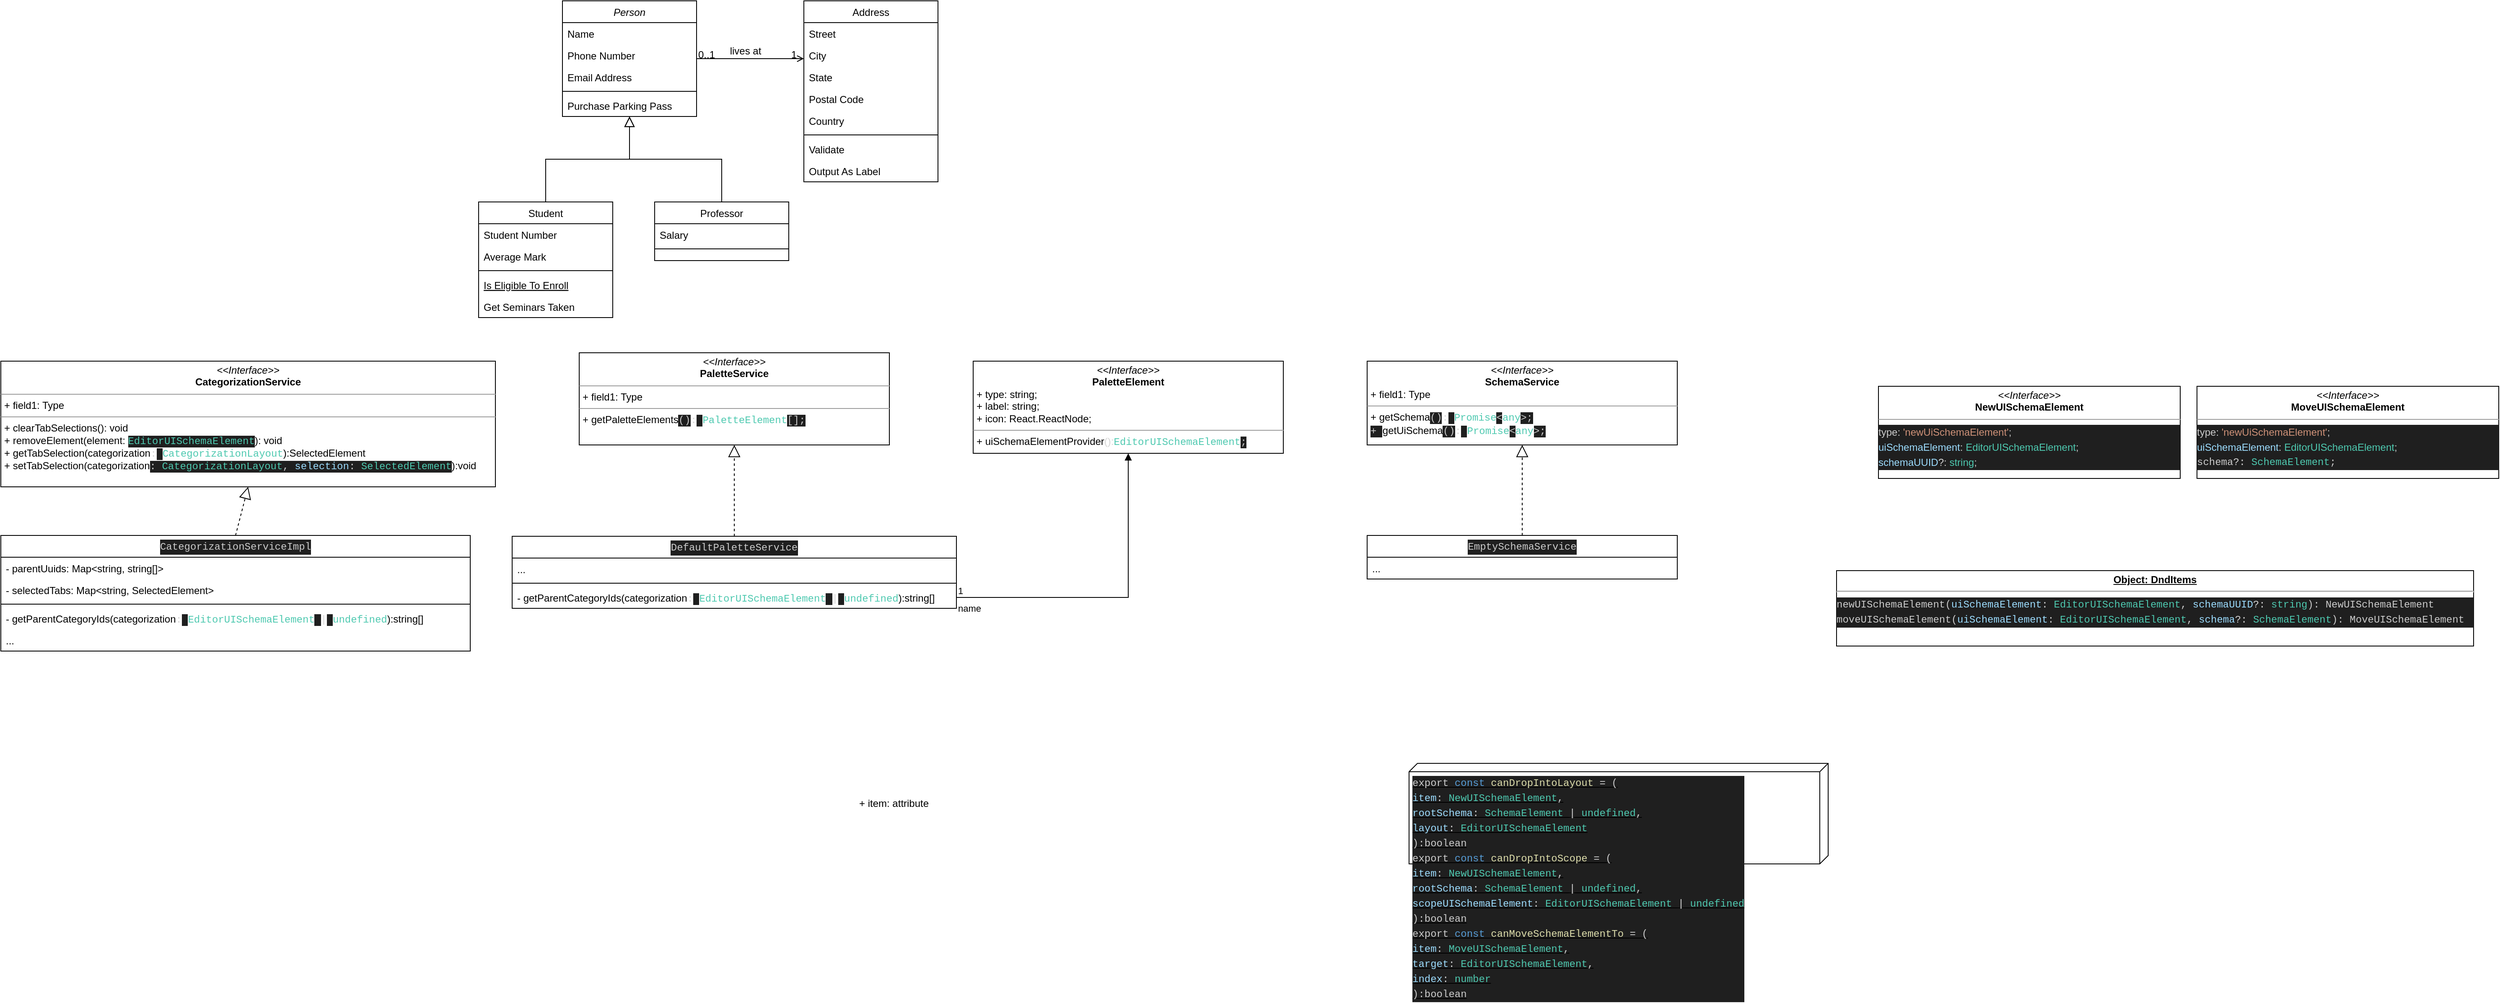 <mxfile version="21.5.0" type="github">
  <diagram id="C5RBs43oDa-KdzZeNtuy" name="Page-1">
    <mxGraphModel dx="3185" dy="2062" grid="1" gridSize="10" guides="1" tooltips="1" connect="1" arrows="1" fold="1" page="1" pageScale="1" pageWidth="827" pageHeight="1169" math="0" shadow="0">
      <root>
        <mxCell id="WIyWlLk6GJQsqaUBKTNV-0" />
        <mxCell id="WIyWlLk6GJQsqaUBKTNV-1" parent="WIyWlLk6GJQsqaUBKTNV-0" />
        <mxCell id="zkfFHV4jXpPFQw0GAbJ--0" value="Person" style="swimlane;fontStyle=2;align=center;verticalAlign=top;childLayout=stackLayout;horizontal=1;startSize=26;horizontalStack=0;resizeParent=1;resizeLast=0;collapsible=1;marginBottom=0;rounded=0;shadow=0;strokeWidth=1;" parent="WIyWlLk6GJQsqaUBKTNV-1" vertex="1">
          <mxGeometry x="180" y="-140" width="160" height="138" as="geometry">
            <mxRectangle x="230" y="140" width="160" height="26" as="alternateBounds" />
          </mxGeometry>
        </mxCell>
        <mxCell id="zkfFHV4jXpPFQw0GAbJ--1" value="Name" style="text;align=left;verticalAlign=top;spacingLeft=4;spacingRight=4;overflow=hidden;rotatable=0;points=[[0,0.5],[1,0.5]];portConstraint=eastwest;" parent="zkfFHV4jXpPFQw0GAbJ--0" vertex="1">
          <mxGeometry y="26" width="160" height="26" as="geometry" />
        </mxCell>
        <mxCell id="zkfFHV4jXpPFQw0GAbJ--2" value="Phone Number" style="text;align=left;verticalAlign=top;spacingLeft=4;spacingRight=4;overflow=hidden;rotatable=0;points=[[0,0.5],[1,0.5]];portConstraint=eastwest;rounded=0;shadow=0;html=0;" parent="zkfFHV4jXpPFQw0GAbJ--0" vertex="1">
          <mxGeometry y="52" width="160" height="26" as="geometry" />
        </mxCell>
        <mxCell id="zkfFHV4jXpPFQw0GAbJ--3" value="Email Address" style="text;align=left;verticalAlign=top;spacingLeft=4;spacingRight=4;overflow=hidden;rotatable=0;points=[[0,0.5],[1,0.5]];portConstraint=eastwest;rounded=0;shadow=0;html=0;" parent="zkfFHV4jXpPFQw0GAbJ--0" vertex="1">
          <mxGeometry y="78" width="160" height="26" as="geometry" />
        </mxCell>
        <mxCell id="zkfFHV4jXpPFQw0GAbJ--4" value="" style="line;html=1;strokeWidth=1;align=left;verticalAlign=middle;spacingTop=-1;spacingLeft=3;spacingRight=3;rotatable=0;labelPosition=right;points=[];portConstraint=eastwest;" parent="zkfFHV4jXpPFQw0GAbJ--0" vertex="1">
          <mxGeometry y="104" width="160" height="8" as="geometry" />
        </mxCell>
        <mxCell id="zkfFHV4jXpPFQw0GAbJ--5" value="Purchase Parking Pass" style="text;align=left;verticalAlign=top;spacingLeft=4;spacingRight=4;overflow=hidden;rotatable=0;points=[[0,0.5],[1,0.5]];portConstraint=eastwest;" parent="zkfFHV4jXpPFQw0GAbJ--0" vertex="1">
          <mxGeometry y="112" width="160" height="26" as="geometry" />
        </mxCell>
        <mxCell id="zkfFHV4jXpPFQw0GAbJ--6" value="Student" style="swimlane;fontStyle=0;align=center;verticalAlign=top;childLayout=stackLayout;horizontal=1;startSize=26;horizontalStack=0;resizeParent=1;resizeLast=0;collapsible=1;marginBottom=0;rounded=0;shadow=0;strokeWidth=1;" parent="WIyWlLk6GJQsqaUBKTNV-1" vertex="1">
          <mxGeometry x="80" y="100" width="160" height="138" as="geometry">
            <mxRectangle x="120" y="360" width="160" height="26" as="alternateBounds" />
          </mxGeometry>
        </mxCell>
        <mxCell id="zkfFHV4jXpPFQw0GAbJ--7" value="Student Number" style="text;align=left;verticalAlign=top;spacingLeft=4;spacingRight=4;overflow=hidden;rotatable=0;points=[[0,0.5],[1,0.5]];portConstraint=eastwest;" parent="zkfFHV4jXpPFQw0GAbJ--6" vertex="1">
          <mxGeometry y="26" width="160" height="26" as="geometry" />
        </mxCell>
        <mxCell id="zkfFHV4jXpPFQw0GAbJ--8" value="Average Mark" style="text;align=left;verticalAlign=top;spacingLeft=4;spacingRight=4;overflow=hidden;rotatable=0;points=[[0,0.5],[1,0.5]];portConstraint=eastwest;rounded=0;shadow=0;html=0;" parent="zkfFHV4jXpPFQw0GAbJ--6" vertex="1">
          <mxGeometry y="52" width="160" height="26" as="geometry" />
        </mxCell>
        <mxCell id="zkfFHV4jXpPFQw0GAbJ--9" value="" style="line;html=1;strokeWidth=1;align=left;verticalAlign=middle;spacingTop=-1;spacingLeft=3;spacingRight=3;rotatable=0;labelPosition=right;points=[];portConstraint=eastwest;" parent="zkfFHV4jXpPFQw0GAbJ--6" vertex="1">
          <mxGeometry y="78" width="160" height="8" as="geometry" />
        </mxCell>
        <mxCell id="zkfFHV4jXpPFQw0GAbJ--10" value="Is Eligible To Enroll" style="text;align=left;verticalAlign=top;spacingLeft=4;spacingRight=4;overflow=hidden;rotatable=0;points=[[0,0.5],[1,0.5]];portConstraint=eastwest;fontStyle=4" parent="zkfFHV4jXpPFQw0GAbJ--6" vertex="1">
          <mxGeometry y="86" width="160" height="26" as="geometry" />
        </mxCell>
        <mxCell id="zkfFHV4jXpPFQw0GAbJ--11" value="Get Seminars Taken" style="text;align=left;verticalAlign=top;spacingLeft=4;spacingRight=4;overflow=hidden;rotatable=0;points=[[0,0.5],[1,0.5]];portConstraint=eastwest;" parent="zkfFHV4jXpPFQw0GAbJ--6" vertex="1">
          <mxGeometry y="112" width="160" height="26" as="geometry" />
        </mxCell>
        <mxCell id="zkfFHV4jXpPFQw0GAbJ--12" value="" style="endArrow=block;endSize=10;endFill=0;shadow=0;strokeWidth=1;rounded=0;edgeStyle=elbowEdgeStyle;elbow=vertical;" parent="WIyWlLk6GJQsqaUBKTNV-1" source="zkfFHV4jXpPFQw0GAbJ--6" target="zkfFHV4jXpPFQw0GAbJ--0" edge="1">
          <mxGeometry width="160" relative="1" as="geometry">
            <mxPoint x="160" y="-57" as="sourcePoint" />
            <mxPoint x="160" y="-57" as="targetPoint" />
          </mxGeometry>
        </mxCell>
        <mxCell id="zkfFHV4jXpPFQw0GAbJ--13" value="Professor" style="swimlane;fontStyle=0;align=center;verticalAlign=top;childLayout=stackLayout;horizontal=1;startSize=26;horizontalStack=0;resizeParent=1;resizeLast=0;collapsible=1;marginBottom=0;rounded=0;shadow=0;strokeWidth=1;" parent="WIyWlLk6GJQsqaUBKTNV-1" vertex="1">
          <mxGeometry x="290" y="100" width="160" height="70" as="geometry">
            <mxRectangle x="340" y="380" width="170" height="26" as="alternateBounds" />
          </mxGeometry>
        </mxCell>
        <mxCell id="zkfFHV4jXpPFQw0GAbJ--14" value="Salary" style="text;align=left;verticalAlign=top;spacingLeft=4;spacingRight=4;overflow=hidden;rotatable=0;points=[[0,0.5],[1,0.5]];portConstraint=eastwest;" parent="zkfFHV4jXpPFQw0GAbJ--13" vertex="1">
          <mxGeometry y="26" width="160" height="26" as="geometry" />
        </mxCell>
        <mxCell id="zkfFHV4jXpPFQw0GAbJ--15" value="" style="line;html=1;strokeWidth=1;align=left;verticalAlign=middle;spacingTop=-1;spacingLeft=3;spacingRight=3;rotatable=0;labelPosition=right;points=[];portConstraint=eastwest;" parent="zkfFHV4jXpPFQw0GAbJ--13" vertex="1">
          <mxGeometry y="52" width="160" height="8" as="geometry" />
        </mxCell>
        <mxCell id="zkfFHV4jXpPFQw0GAbJ--16" value="" style="endArrow=block;endSize=10;endFill=0;shadow=0;strokeWidth=1;rounded=0;edgeStyle=elbowEdgeStyle;elbow=vertical;" parent="WIyWlLk6GJQsqaUBKTNV-1" source="zkfFHV4jXpPFQw0GAbJ--13" target="zkfFHV4jXpPFQw0GAbJ--0" edge="1">
          <mxGeometry width="160" relative="1" as="geometry">
            <mxPoint x="170" y="113" as="sourcePoint" />
            <mxPoint x="270" y="11" as="targetPoint" />
          </mxGeometry>
        </mxCell>
        <mxCell id="zkfFHV4jXpPFQw0GAbJ--17" value="Address" style="swimlane;fontStyle=0;align=center;verticalAlign=top;childLayout=stackLayout;horizontal=1;startSize=26;horizontalStack=0;resizeParent=1;resizeLast=0;collapsible=1;marginBottom=0;rounded=0;shadow=0;strokeWidth=1;" parent="WIyWlLk6GJQsqaUBKTNV-1" vertex="1">
          <mxGeometry x="468" y="-140" width="160" height="216" as="geometry">
            <mxRectangle x="550" y="140" width="160" height="26" as="alternateBounds" />
          </mxGeometry>
        </mxCell>
        <mxCell id="zkfFHV4jXpPFQw0GAbJ--18" value="Street" style="text;align=left;verticalAlign=top;spacingLeft=4;spacingRight=4;overflow=hidden;rotatable=0;points=[[0,0.5],[1,0.5]];portConstraint=eastwest;" parent="zkfFHV4jXpPFQw0GAbJ--17" vertex="1">
          <mxGeometry y="26" width="160" height="26" as="geometry" />
        </mxCell>
        <mxCell id="zkfFHV4jXpPFQw0GAbJ--19" value="City" style="text;align=left;verticalAlign=top;spacingLeft=4;spacingRight=4;overflow=hidden;rotatable=0;points=[[0,0.5],[1,0.5]];portConstraint=eastwest;rounded=0;shadow=0;html=0;" parent="zkfFHV4jXpPFQw0GAbJ--17" vertex="1">
          <mxGeometry y="52" width="160" height="26" as="geometry" />
        </mxCell>
        <mxCell id="zkfFHV4jXpPFQw0GAbJ--20" value="State" style="text;align=left;verticalAlign=top;spacingLeft=4;spacingRight=4;overflow=hidden;rotatable=0;points=[[0,0.5],[1,0.5]];portConstraint=eastwest;rounded=0;shadow=0;html=0;" parent="zkfFHV4jXpPFQw0GAbJ--17" vertex="1">
          <mxGeometry y="78" width="160" height="26" as="geometry" />
        </mxCell>
        <mxCell id="zkfFHV4jXpPFQw0GAbJ--21" value="Postal Code" style="text;align=left;verticalAlign=top;spacingLeft=4;spacingRight=4;overflow=hidden;rotatable=0;points=[[0,0.5],[1,0.5]];portConstraint=eastwest;rounded=0;shadow=0;html=0;" parent="zkfFHV4jXpPFQw0GAbJ--17" vertex="1">
          <mxGeometry y="104" width="160" height="26" as="geometry" />
        </mxCell>
        <mxCell id="zkfFHV4jXpPFQw0GAbJ--22" value="Country" style="text;align=left;verticalAlign=top;spacingLeft=4;spacingRight=4;overflow=hidden;rotatable=0;points=[[0,0.5],[1,0.5]];portConstraint=eastwest;rounded=0;shadow=0;html=0;" parent="zkfFHV4jXpPFQw0GAbJ--17" vertex="1">
          <mxGeometry y="130" width="160" height="26" as="geometry" />
        </mxCell>
        <mxCell id="zkfFHV4jXpPFQw0GAbJ--23" value="" style="line;html=1;strokeWidth=1;align=left;verticalAlign=middle;spacingTop=-1;spacingLeft=3;spacingRight=3;rotatable=0;labelPosition=right;points=[];portConstraint=eastwest;" parent="zkfFHV4jXpPFQw0GAbJ--17" vertex="1">
          <mxGeometry y="156" width="160" height="8" as="geometry" />
        </mxCell>
        <mxCell id="zkfFHV4jXpPFQw0GAbJ--24" value="Validate" style="text;align=left;verticalAlign=top;spacingLeft=4;spacingRight=4;overflow=hidden;rotatable=0;points=[[0,0.5],[1,0.5]];portConstraint=eastwest;" parent="zkfFHV4jXpPFQw0GAbJ--17" vertex="1">
          <mxGeometry y="164" width="160" height="26" as="geometry" />
        </mxCell>
        <mxCell id="zkfFHV4jXpPFQw0GAbJ--25" value="Output As Label" style="text;align=left;verticalAlign=top;spacingLeft=4;spacingRight=4;overflow=hidden;rotatable=0;points=[[0,0.5],[1,0.5]];portConstraint=eastwest;" parent="zkfFHV4jXpPFQw0GAbJ--17" vertex="1">
          <mxGeometry y="190" width="160" height="26" as="geometry" />
        </mxCell>
        <mxCell id="zkfFHV4jXpPFQw0GAbJ--26" value="" style="endArrow=open;shadow=0;strokeWidth=1;rounded=0;endFill=1;edgeStyle=elbowEdgeStyle;elbow=vertical;" parent="WIyWlLk6GJQsqaUBKTNV-1" source="zkfFHV4jXpPFQw0GAbJ--0" target="zkfFHV4jXpPFQw0GAbJ--17" edge="1">
          <mxGeometry x="0.5" y="41" relative="1" as="geometry">
            <mxPoint x="340" y="-68" as="sourcePoint" />
            <mxPoint x="500" y="-68" as="targetPoint" />
            <mxPoint x="-40" y="32" as="offset" />
          </mxGeometry>
        </mxCell>
        <mxCell id="zkfFHV4jXpPFQw0GAbJ--27" value="0..1" style="resizable=0;align=left;verticalAlign=bottom;labelBackgroundColor=none;fontSize=12;" parent="zkfFHV4jXpPFQw0GAbJ--26" connectable="0" vertex="1">
          <mxGeometry x="-1" relative="1" as="geometry">
            <mxPoint y="4" as="offset" />
          </mxGeometry>
        </mxCell>
        <mxCell id="zkfFHV4jXpPFQw0GAbJ--28" value="1" style="resizable=0;align=right;verticalAlign=bottom;labelBackgroundColor=none;fontSize=12;" parent="zkfFHV4jXpPFQw0GAbJ--26" connectable="0" vertex="1">
          <mxGeometry x="1" relative="1" as="geometry">
            <mxPoint x="-7" y="4" as="offset" />
          </mxGeometry>
        </mxCell>
        <mxCell id="zkfFHV4jXpPFQw0GAbJ--29" value="lives at" style="text;html=1;resizable=0;points=[];;align=center;verticalAlign=middle;labelBackgroundColor=none;rounded=0;shadow=0;strokeWidth=1;fontSize=12;" parent="zkfFHV4jXpPFQw0GAbJ--26" vertex="1" connectable="0">
          <mxGeometry x="0.5" y="49" relative="1" as="geometry">
            <mxPoint x="-38" y="40" as="offset" />
          </mxGeometry>
        </mxCell>
        <mxCell id="DTdCsY4qcrPfwFTyk_Zt-1" value="&lt;p style=&quot;margin:0px;margin-top:4px;text-align:center;&quot;&gt;&lt;i&gt;&amp;lt;&amp;lt;Interface&amp;gt;&amp;gt;&lt;/i&gt;&lt;br&gt;&lt;b&gt;CategorizationService&lt;/b&gt;&lt;/p&gt;&lt;hr size=&quot;1&quot;&gt;&lt;p style=&quot;margin:0px;margin-left:4px;&quot;&gt;+ field1: Type&lt;br&gt;&lt;/p&gt;&lt;hr size=&quot;1&quot;&gt;&lt;p style=&quot;margin:0px;margin-left:4px;&quot;&gt;+&amp;nbsp;clearTabSelections&lt;span style=&quot;background-color: initial;&quot;&gt;(): void&lt;/span&gt;&lt;/p&gt;&lt;p style=&quot;margin:0px;margin-left:4px;&quot;&gt;+&amp;nbsp;removeElement(element:&amp;nbsp;&lt;span style=&quot;color: rgb(78, 201, 176); background-color: rgb(31, 31, 31); font-family: Menlo, Monaco, &amp;quot;Courier New&amp;quot;, monospace;&quot;&gt;EditorUISchemaElement&lt;/span&gt;&lt;span style=&quot;background-color: initial;&quot;&gt;): void&lt;/span&gt;&lt;/p&gt;&lt;p style=&quot;margin:0px;margin-left:4px;&quot;&gt;&lt;span style=&quot;background-color: initial;&quot;&gt;+&amp;nbsp;&lt;/span&gt;getTabSelection(categorization&lt;span style=&quot;font-family: Menlo, Monaco, &amp;quot;Courier New&amp;quot;, monospace; color: rgb(212, 212, 212);&quot;&gt;:&lt;/span&gt;&lt;span style=&quot;background-color: rgb(31, 31, 31); color: rgb(204, 204, 204); font-family: Menlo, Monaco, &amp;quot;Courier New&amp;quot;, monospace;&quot;&gt; &lt;/span&gt;&lt;span style=&quot;font-family: Menlo, Monaco, &amp;quot;Courier New&amp;quot;, monospace; color: rgb(78, 201, 176);&quot;&gt;CategorizationLayout&lt;/span&gt;&lt;span style=&quot;background-color: initial;&quot;&gt;):&lt;/span&gt;SelectedElement&lt;/p&gt;&lt;p style=&quot;margin:0px;margin-left:4px;&quot;&gt;+&amp;nbsp;setTabSelection(categorization&lt;span style=&quot;background-color: rgb(31, 31, 31); font-family: Menlo, Monaco, &amp;quot;Courier New&amp;quot;, monospace; color: rgb(212, 212, 212);&quot;&gt;:&lt;/span&gt;&lt;span style=&quot;background-color: rgb(31, 31, 31); color: rgb(204, 204, 204); font-family: Menlo, Monaco, &amp;quot;Courier New&amp;quot;, monospace;&quot;&gt; &lt;/span&gt;&lt;span style=&quot;background-color: rgb(31, 31, 31); font-family: Menlo, Monaco, &amp;quot;Courier New&amp;quot;, monospace; color: rgb(78, 201, 176);&quot;&gt;CategorizationLayout&lt;/span&gt;&lt;span style=&quot;background-color: rgb(31, 31, 31); color: rgb(204, 204, 204); font-family: Menlo, Monaco, &amp;quot;Courier New&amp;quot;, monospace;&quot;&gt;,&amp;nbsp;&lt;/span&gt;&lt;span style=&quot;background-color: rgb(31, 31, 31); font-family: Menlo, Monaco, &amp;quot;Courier New&amp;quot;, monospace; color: rgb(156, 220, 254);&quot;&gt;selection&lt;/span&gt;&lt;span style=&quot;background-color: rgb(31, 31, 31); font-family: Menlo, Monaco, &amp;quot;Courier New&amp;quot;, monospace; color: rgb(212, 212, 212);&quot;&gt;:&lt;/span&gt;&lt;span style=&quot;background-color: rgb(31, 31, 31); color: rgb(204, 204, 204); font-family: Menlo, Monaco, &amp;quot;Courier New&amp;quot;, monospace;&quot;&gt; &lt;/span&gt;&lt;span style=&quot;background-color: rgb(31, 31, 31); font-family: Menlo, Monaco, &amp;quot;Courier New&amp;quot;, monospace; color: rgb(78, 201, 176);&quot;&gt;SelectedElement&lt;/span&gt;&lt;span style=&quot;background-color: initial;&quot;&gt;):void&lt;/span&gt;&lt;/p&gt;" style="verticalAlign=top;align=left;overflow=fill;fontSize=12;fontFamily=Helvetica;html=1;whiteSpace=wrap;" vertex="1" parent="WIyWlLk6GJQsqaUBKTNV-1">
          <mxGeometry x="-490" y="290" width="590" height="150" as="geometry" />
        </mxCell>
        <mxCell id="DTdCsY4qcrPfwFTyk_Zt-5" value="&lt;div style=&quot;color: rgb(204, 204, 204); background-color: rgb(31, 31, 31); font-family: Menlo, Monaco, &amp;quot;Courier New&amp;quot;, monospace; line-height: 18px;&quot;&gt;CategorizationServiceImpl&lt;/div&gt;" style="swimlane;fontStyle=0;childLayout=stackLayout;horizontal=1;startSize=26;fillColor=none;horizontalStack=0;resizeParent=1;resizeParentMax=0;resizeLast=0;collapsible=1;marginBottom=0;whiteSpace=wrap;html=1;" vertex="1" parent="WIyWlLk6GJQsqaUBKTNV-1">
          <mxGeometry x="-490" y="498" width="560" height="138" as="geometry">
            <mxRectangle x="-450" y="490" width="100" height="30" as="alternateBounds" />
          </mxGeometry>
        </mxCell>
        <mxCell id="DTdCsY4qcrPfwFTyk_Zt-6" value="-&amp;nbsp;parentUuids: Map&amp;lt;string, string[]&amp;gt;" style="text;strokeColor=none;fillColor=none;align=left;verticalAlign=top;spacingLeft=4;spacingRight=4;overflow=hidden;rotatable=0;points=[[0,0.5],[1,0.5]];portConstraint=eastwest;whiteSpace=wrap;html=1;" vertex="1" parent="DTdCsY4qcrPfwFTyk_Zt-5">
          <mxGeometry y="26" width="560" height="26" as="geometry" />
        </mxCell>
        <mxCell id="DTdCsY4qcrPfwFTyk_Zt-7" value="-&amp;nbsp;selectedTabs: Map&amp;lt;string, SelectedElement&amp;gt;" style="text;strokeColor=none;fillColor=none;align=left;verticalAlign=top;spacingLeft=4;spacingRight=4;overflow=hidden;rotatable=0;points=[[0,0.5],[1,0.5]];portConstraint=eastwest;whiteSpace=wrap;html=1;" vertex="1" parent="DTdCsY4qcrPfwFTyk_Zt-5">
          <mxGeometry y="52" width="560" height="26" as="geometry" />
        </mxCell>
        <mxCell id="DTdCsY4qcrPfwFTyk_Zt-11" value="" style="line;strokeWidth=1;fillColor=none;align=left;verticalAlign=middle;spacingTop=-1;spacingLeft=3;spacingRight=3;rotatable=0;labelPosition=right;points=[];portConstraint=eastwest;strokeColor=inherit;" vertex="1" parent="DTdCsY4qcrPfwFTyk_Zt-5">
          <mxGeometry y="78" width="560" height="8" as="geometry" />
        </mxCell>
        <mxCell id="DTdCsY4qcrPfwFTyk_Zt-12" value="-&amp;nbsp;getParentCategoryIds(categorization&lt;span style=&quot;font-family: Menlo, Monaco, &amp;quot;Courier New&amp;quot;, monospace; color: rgb(212, 212, 212);&quot;&gt;:&lt;/span&gt;&lt;span style=&quot;background-color: rgb(31, 31, 31); color: rgb(204, 204, 204); font-family: Menlo, Monaco, &amp;quot;Courier New&amp;quot;, monospace;&quot;&gt; &lt;/span&gt;&lt;span style=&quot;font-family: Menlo, Monaco, &amp;quot;Courier New&amp;quot;, monospace; color: rgb(78, 201, 176);&quot;&gt;EditorUISchemaElement&lt;/span&gt;&lt;span style=&quot;background-color: rgb(31, 31, 31); color: rgb(204, 204, 204); font-family: Menlo, Monaco, &amp;quot;Courier New&amp;quot;, monospace;&quot;&gt; &lt;/span&gt;&lt;span style=&quot;font-family: Menlo, Monaco, &amp;quot;Courier New&amp;quot;, monospace; color: rgb(212, 212, 212);&quot;&gt;|&lt;/span&gt;&lt;span style=&quot;background-color: rgb(31, 31, 31); color: rgb(204, 204, 204); font-family: Menlo, Monaco, &amp;quot;Courier New&amp;quot;, monospace;&quot;&gt; &lt;/span&gt;&lt;span style=&quot;font-family: Menlo, Monaco, &amp;quot;Courier New&amp;quot;, monospace; color: rgb(78, 201, 176);&quot;&gt;undefined&lt;/span&gt;&lt;span style=&quot;background-color: initial;&quot;&gt;):string[]&lt;/span&gt;" style="text;strokeColor=none;fillColor=none;align=left;verticalAlign=top;spacingLeft=4;spacingRight=4;overflow=hidden;rotatable=0;points=[[0,0.5],[1,0.5]];portConstraint=eastwest;whiteSpace=wrap;html=1;" vertex="1" parent="DTdCsY4qcrPfwFTyk_Zt-5">
          <mxGeometry y="86" width="560" height="26" as="geometry" />
        </mxCell>
        <mxCell id="DTdCsY4qcrPfwFTyk_Zt-8" value="..." style="text;strokeColor=none;fillColor=none;align=left;verticalAlign=top;spacingLeft=4;spacingRight=4;overflow=hidden;rotatable=0;points=[[0,0.5],[1,0.5]];portConstraint=eastwest;whiteSpace=wrap;html=1;" vertex="1" parent="DTdCsY4qcrPfwFTyk_Zt-5">
          <mxGeometry y="112" width="560" height="26" as="geometry" />
        </mxCell>
        <mxCell id="DTdCsY4qcrPfwFTyk_Zt-10" value="" style="endArrow=block;dashed=1;endFill=0;endSize=12;html=1;rounded=0;entryX=0.5;entryY=1;entryDx=0;entryDy=0;exitX=0.5;exitY=0;exitDx=0;exitDy=0;" edge="1" parent="WIyWlLk6GJQsqaUBKTNV-1" source="DTdCsY4qcrPfwFTyk_Zt-5" target="DTdCsY4qcrPfwFTyk_Zt-1">
          <mxGeometry width="160" relative="1" as="geometry">
            <mxPoint x="-440" y="680" as="sourcePoint" />
            <mxPoint x="-280" y="680" as="targetPoint" />
          </mxGeometry>
        </mxCell>
        <mxCell id="DTdCsY4qcrPfwFTyk_Zt-13" value="&lt;p style=&quot;margin:0px;margin-top:4px;text-align:center;&quot;&gt;&lt;i&gt;&amp;lt;&amp;lt;Interface&amp;gt;&amp;gt;&lt;/i&gt;&lt;br&gt;&lt;b&gt;PaletteService&lt;/b&gt;&lt;br&gt;&lt;/p&gt;&lt;hr size=&quot;1&quot;&gt;&lt;p style=&quot;margin:0px;margin-left:4px;&quot;&gt;+ field1: Type&lt;br&gt;&lt;/p&gt;&lt;hr size=&quot;1&quot;&gt;&lt;p style=&quot;margin:0px;margin-left:4px;&quot;&gt;+&amp;nbsp;getPaletteElements&lt;span style=&quot;background-color: rgb(31, 31, 31); color: rgb(204, 204, 204); font-family: Menlo, Monaco, &amp;quot;Courier New&amp;quot;, monospace;&quot;&gt;()&lt;/span&gt;&lt;span style=&quot;font-family: Menlo, Monaco, &amp;quot;Courier New&amp;quot;, monospace; color: rgb(212, 212, 212);&quot;&gt;:&lt;/span&gt;&lt;span style=&quot;background-color: rgb(31, 31, 31); color: rgb(204, 204, 204); font-family: Menlo, Monaco, &amp;quot;Courier New&amp;quot;, monospace;&quot;&gt; &lt;/span&gt;&lt;span style=&quot;font-family: Menlo, Monaco, &amp;quot;Courier New&amp;quot;, monospace; color: rgb(78, 201, 176);&quot;&gt;PaletteElement&lt;/span&gt;&lt;span style=&quot;background-color: rgb(31, 31, 31); color: rgb(204, 204, 204); font-family: Menlo, Monaco, &amp;quot;Courier New&amp;quot;, monospace;&quot;&gt;[];&lt;/span&gt;&lt;/p&gt;" style="verticalAlign=top;align=left;overflow=fill;fontSize=12;fontFamily=Helvetica;html=1;whiteSpace=wrap;" vertex="1" parent="WIyWlLk6GJQsqaUBKTNV-1">
          <mxGeometry x="200" y="280" width="370" height="110" as="geometry" />
        </mxCell>
        <mxCell id="DTdCsY4qcrPfwFTyk_Zt-14" value="&lt;p style=&quot;margin:0px;margin-top:4px;text-align:center;&quot;&gt;&lt;i&gt;&amp;lt;&amp;lt;Interface&amp;gt;&amp;gt;&lt;/i&gt;&lt;br&gt;&lt;b&gt;PaletteElement&lt;/b&gt;&lt;br&gt;&lt;/p&gt;&lt;p style=&quot;margin:0px;margin-left:4px;&quot;&gt;+ type: string;&lt;/p&gt;&lt;p style=&quot;margin:0px;margin-left:4px;&quot;&gt;&lt;span style=&quot;background-color: initial;&quot;&gt;+ label: string;&lt;/span&gt;&lt;/p&gt;&lt;p style=&quot;margin:0px;margin-left:4px;&quot;&gt;&lt;span style=&quot;background-color: initial;&quot;&gt;+ icon: React.ReactNode;&lt;/span&gt;&lt;/p&gt;&lt;hr size=&quot;1&quot;&gt;&lt;p style=&quot;margin:0px;margin-left:4px;&quot;&gt;+&amp;nbsp;uiSchemaElementProvider&lt;font color=&quot;#d4d4d4&quot;&gt;():&lt;/font&gt;&lt;span style=&quot;font-family: Menlo, Monaco, &amp;quot;Courier New&amp;quot;, monospace; color: rgb(78, 201, 176);&quot;&gt;EditorUISchemaElement&lt;/span&gt;&lt;span style=&quot;background-color: rgb(31, 31, 31); color: rgb(204, 204, 204); font-family: Menlo, Monaco, &amp;quot;Courier New&amp;quot;, monospace;&quot;&gt;;&lt;/span&gt;&lt;/p&gt;" style="verticalAlign=top;align=left;overflow=fill;fontSize=12;fontFamily=Helvetica;html=1;whiteSpace=wrap;" vertex="1" parent="WIyWlLk6GJQsqaUBKTNV-1">
          <mxGeometry x="670" y="290" width="370" height="110" as="geometry" />
        </mxCell>
        <mxCell id="DTdCsY4qcrPfwFTyk_Zt-15" value="&lt;div style=&quot;color: rgb(204, 204, 204); background-color: rgb(31, 31, 31); font-family: Menlo, Monaco, &amp;quot;Courier New&amp;quot;, monospace; line-height: 18px;&quot;&gt;DefaultPaletteService&lt;/div&gt;" style="swimlane;fontStyle=0;childLayout=stackLayout;horizontal=1;startSize=26;fillColor=none;horizontalStack=0;resizeParent=1;resizeParentMax=0;resizeLast=0;collapsible=1;marginBottom=0;whiteSpace=wrap;html=1;" vertex="1" parent="WIyWlLk6GJQsqaUBKTNV-1">
          <mxGeometry x="120" y="499" width="530" height="86" as="geometry">
            <mxRectangle x="-450" y="490" width="100" height="30" as="alternateBounds" />
          </mxGeometry>
        </mxCell>
        <mxCell id="DTdCsY4qcrPfwFTyk_Zt-16" value="..." style="text;strokeColor=none;fillColor=none;align=left;verticalAlign=top;spacingLeft=4;spacingRight=4;overflow=hidden;rotatable=0;points=[[0,0.5],[1,0.5]];portConstraint=eastwest;whiteSpace=wrap;html=1;" vertex="1" parent="DTdCsY4qcrPfwFTyk_Zt-15">
          <mxGeometry y="26" width="530" height="26" as="geometry" />
        </mxCell>
        <mxCell id="DTdCsY4qcrPfwFTyk_Zt-18" value="" style="line;strokeWidth=1;fillColor=none;align=left;verticalAlign=middle;spacingTop=-1;spacingLeft=3;spacingRight=3;rotatable=0;labelPosition=right;points=[];portConstraint=eastwest;strokeColor=inherit;" vertex="1" parent="DTdCsY4qcrPfwFTyk_Zt-15">
          <mxGeometry y="52" width="530" height="8" as="geometry" />
        </mxCell>
        <mxCell id="DTdCsY4qcrPfwFTyk_Zt-19" value="-&amp;nbsp;getParentCategoryIds(categorization&lt;span style=&quot;font-family: Menlo, Monaco, &amp;quot;Courier New&amp;quot;, monospace; color: rgb(212, 212, 212);&quot;&gt;:&lt;/span&gt;&lt;span style=&quot;background-color: rgb(31, 31, 31); color: rgb(204, 204, 204); font-family: Menlo, Monaco, &amp;quot;Courier New&amp;quot;, monospace;&quot;&gt; &lt;/span&gt;&lt;span style=&quot;font-family: Menlo, Monaco, &amp;quot;Courier New&amp;quot;, monospace; color: rgb(78, 201, 176);&quot;&gt;EditorUISchemaElement&lt;/span&gt;&lt;span style=&quot;background-color: rgb(31, 31, 31); color: rgb(204, 204, 204); font-family: Menlo, Monaco, &amp;quot;Courier New&amp;quot;, monospace;&quot;&gt; &lt;/span&gt;&lt;span style=&quot;font-family: Menlo, Monaco, &amp;quot;Courier New&amp;quot;, monospace; color: rgb(212, 212, 212);&quot;&gt;|&lt;/span&gt;&lt;span style=&quot;background-color: rgb(31, 31, 31); color: rgb(204, 204, 204); font-family: Menlo, Monaco, &amp;quot;Courier New&amp;quot;, monospace;&quot;&gt; &lt;/span&gt;&lt;span style=&quot;font-family: Menlo, Monaco, &amp;quot;Courier New&amp;quot;, monospace; color: rgb(78, 201, 176);&quot;&gt;undefined&lt;/span&gt;&lt;span style=&quot;background-color: initial;&quot;&gt;):string[]&lt;/span&gt;" style="text;strokeColor=none;fillColor=none;align=left;verticalAlign=top;spacingLeft=4;spacingRight=4;overflow=hidden;rotatable=0;points=[[0,0.5],[1,0.5]];portConstraint=eastwest;whiteSpace=wrap;html=1;" vertex="1" parent="DTdCsY4qcrPfwFTyk_Zt-15">
          <mxGeometry y="60" width="530" height="26" as="geometry" />
        </mxCell>
        <mxCell id="DTdCsY4qcrPfwFTyk_Zt-21" value="" style="endArrow=block;dashed=1;endFill=0;endSize=12;html=1;rounded=0;entryX=0.5;entryY=1;entryDx=0;entryDy=0;exitX=0.5;exitY=0;exitDx=0;exitDy=0;" edge="1" parent="WIyWlLk6GJQsqaUBKTNV-1" source="DTdCsY4qcrPfwFTyk_Zt-15" target="DTdCsY4qcrPfwFTyk_Zt-13">
          <mxGeometry width="160" relative="1" as="geometry">
            <mxPoint x="-200" y="508" as="sourcePoint" />
            <mxPoint x="-185" y="450" as="targetPoint" />
          </mxGeometry>
        </mxCell>
        <mxCell id="DTdCsY4qcrPfwFTyk_Zt-22" value="name" style="endArrow=block;endFill=1;html=1;edgeStyle=orthogonalEdgeStyle;align=left;verticalAlign=top;rounded=0;entryX=0.5;entryY=1;entryDx=0;entryDy=0;" edge="1" parent="WIyWlLk6GJQsqaUBKTNV-1" source="DTdCsY4qcrPfwFTyk_Zt-19" target="DTdCsY4qcrPfwFTyk_Zt-14">
          <mxGeometry x="-1" relative="1" as="geometry">
            <mxPoint x="670" y="590" as="sourcePoint" />
            <mxPoint x="430" y="750" as="targetPoint" />
          </mxGeometry>
        </mxCell>
        <mxCell id="DTdCsY4qcrPfwFTyk_Zt-23" value="1" style="edgeLabel;resizable=0;html=1;align=left;verticalAlign=bottom;" connectable="0" vertex="1" parent="DTdCsY4qcrPfwFTyk_Zt-22">
          <mxGeometry x="-1" relative="1" as="geometry" />
        </mxCell>
        <mxCell id="DTdCsY4qcrPfwFTyk_Zt-24" value="&lt;p style=&quot;margin:0px;margin-top:4px;text-align:center;&quot;&gt;&lt;i&gt;&amp;lt;&amp;lt;Interface&amp;gt;&amp;gt;&lt;/i&gt;&lt;br&gt;&lt;/p&gt;&lt;div style=&quot;text-align: center;&quot;&gt;&lt;b&gt;SchemaService&lt;/b&gt;&lt;/div&gt;&lt;p style=&quot;margin:0px;margin-left:4px;&quot;&gt;+ field1: Type&lt;br&gt;&lt;/p&gt;&lt;hr size=&quot;1&quot;&gt;&lt;p style=&quot;margin:0px;margin-left:4px;&quot;&gt;+ getSchema&lt;span style=&quot;background-color: rgb(31, 31, 31); color: rgb(204, 204, 204); font-family: Menlo, Monaco, &amp;quot;Courier New&amp;quot;, monospace;&quot;&gt;()&lt;/span&gt;&lt;span style=&quot;font-family: Menlo, Monaco, &amp;quot;Courier New&amp;quot;, monospace; color: rgb(212, 212, 212);&quot;&gt;:&lt;/span&gt;&lt;span style=&quot;background-color: rgb(31, 31, 31); color: rgb(204, 204, 204); font-family: Menlo, Monaco, &amp;quot;Courier New&amp;quot;, monospace;&quot;&gt; &lt;/span&gt;&lt;span style=&quot;font-family: Menlo, Monaco, &amp;quot;Courier New&amp;quot;, monospace; color: rgb(78, 201, 176);&quot;&gt;Promise&lt;/span&gt;&lt;span style=&quot;background-color: rgb(31, 31, 31); color: rgb(204, 204, 204); font-family: Menlo, Monaco, &amp;quot;Courier New&amp;quot;, monospace;&quot;&gt;&amp;lt;&lt;/span&gt;&lt;span style=&quot;font-family: Menlo, Monaco, &amp;quot;Courier New&amp;quot;, monospace; color: rgb(78, 201, 176);&quot;&gt;any&lt;/span&gt;&lt;span style=&quot;background-color: rgb(31, 31, 31); color: rgb(204, 204, 204); font-family: Menlo, Monaco, &amp;quot;Courier New&amp;quot;, monospace;&quot;&gt;&amp;gt;;&lt;/span&gt;&lt;/p&gt;&lt;p style=&quot;margin:0px;margin-left:4px;&quot;&gt;&lt;span style=&quot;background-color: rgb(31, 31, 31); color: rgb(204, 204, 204); font-family: Menlo, Monaco, &amp;quot;Courier New&amp;quot;, monospace;&quot;&gt;+&amp;nbsp;&lt;/span&gt;getUiSchema&lt;span style=&quot;background-color: rgb(31, 31, 31); color: rgb(204, 204, 204); font-family: Menlo, Monaco, &amp;quot;Courier New&amp;quot;, monospace;&quot;&gt;()&lt;/span&gt;&lt;span style=&quot;font-family: Menlo, Monaco, &amp;quot;Courier New&amp;quot;, monospace; color: rgb(212, 212, 212);&quot;&gt;:&lt;/span&gt;&lt;span style=&quot;background-color: rgb(31, 31, 31); color: rgb(204, 204, 204); font-family: Menlo, Monaco, &amp;quot;Courier New&amp;quot;, monospace;&quot;&gt; &lt;/span&gt;&lt;span style=&quot;font-family: Menlo, Monaco, &amp;quot;Courier New&amp;quot;, monospace; color: rgb(78, 201, 176);&quot;&gt;Promise&lt;/span&gt;&lt;span style=&quot;background-color: rgb(31, 31, 31); color: rgb(204, 204, 204); font-family: Menlo, Monaco, &amp;quot;Courier New&amp;quot;, monospace;&quot;&gt;&amp;lt;&lt;/span&gt;&lt;span style=&quot;font-family: Menlo, Monaco, &amp;quot;Courier New&amp;quot;, monospace; color: rgb(78, 201, 176);&quot;&gt;any&lt;/span&gt;&lt;span style=&quot;background-color: rgb(31, 31, 31); color: rgb(204, 204, 204); font-family: Menlo, Monaco, &amp;quot;Courier New&amp;quot;, monospace;&quot;&gt;&amp;gt;;&lt;/span&gt;&lt;/p&gt;" style="verticalAlign=top;align=left;overflow=fill;fontSize=12;fontFamily=Helvetica;html=1;whiteSpace=wrap;" vertex="1" parent="WIyWlLk6GJQsqaUBKTNV-1">
          <mxGeometry x="1140" y="290" width="370" height="100" as="geometry" />
        </mxCell>
        <mxCell id="DTdCsY4qcrPfwFTyk_Zt-27" value="&lt;div style=&quot;color: rgb(204, 204, 204); background-color: rgb(31, 31, 31); font-family: Menlo, Monaco, &amp;quot;Courier New&amp;quot;, monospace; line-height: 18px;&quot;&gt;EmptySchemaService&lt;/div&gt;" style="swimlane;fontStyle=0;childLayout=stackLayout;horizontal=1;startSize=26;fillColor=none;horizontalStack=0;resizeParent=1;resizeParentMax=0;resizeLast=0;collapsible=1;marginBottom=0;whiteSpace=wrap;html=1;" vertex="1" parent="WIyWlLk6GJQsqaUBKTNV-1">
          <mxGeometry x="1140" y="498" width="370" height="52" as="geometry">
            <mxRectangle x="-450" y="490" width="100" height="30" as="alternateBounds" />
          </mxGeometry>
        </mxCell>
        <mxCell id="DTdCsY4qcrPfwFTyk_Zt-30" value="..." style="text;strokeColor=none;fillColor=none;align=left;verticalAlign=top;spacingLeft=4;spacingRight=4;overflow=hidden;rotatable=0;points=[[0,0.5],[1,0.5]];portConstraint=eastwest;whiteSpace=wrap;html=1;" vertex="1" parent="DTdCsY4qcrPfwFTyk_Zt-27">
          <mxGeometry y="26" width="370" height="26" as="geometry" />
        </mxCell>
        <mxCell id="DTdCsY4qcrPfwFTyk_Zt-31" value="" style="endArrow=block;dashed=1;endFill=0;endSize=12;html=1;rounded=0;entryX=0.5;entryY=1;entryDx=0;entryDy=0;exitX=0.5;exitY=0;exitDx=0;exitDy=0;" edge="1" parent="WIyWlLk6GJQsqaUBKTNV-1" source="DTdCsY4qcrPfwFTyk_Zt-27" target="DTdCsY4qcrPfwFTyk_Zt-24">
          <mxGeometry width="160" relative="1" as="geometry">
            <mxPoint x="395" y="509" as="sourcePoint" />
            <mxPoint x="395" y="400" as="targetPoint" />
          </mxGeometry>
        </mxCell>
        <mxCell id="DTdCsY4qcrPfwFTyk_Zt-34" value="&lt;p style=&quot;margin:0px;margin-top:4px;text-align:center;text-decoration:underline;&quot;&gt;&lt;b&gt;Object:&amp;nbsp;&lt;/b&gt;&lt;b style=&quot;background-color: initial;&quot;&gt;&lt;u&gt;DndItems&lt;/u&gt;&lt;/b&gt;&lt;/p&gt;&lt;hr&gt;&lt;div style=&quot;color: rgb(204, 204, 204); background-color: rgb(31, 31, 31); font-family: Menlo, Monaco, &amp;quot;Courier New&amp;quot;, monospace; line-height: 18px;&quot;&gt;&lt;div&gt;newUISchemaElement(&lt;span style=&quot;color: rgb(156, 220, 254);&quot;&gt;uiSchemaElement&lt;/span&gt;&lt;span style=&quot;color: rgb(212, 212, 212);&quot;&gt;:&lt;/span&gt; &lt;span style=&quot;color: rgb(78, 201, 176);&quot;&gt;EditorUISchemaElement&lt;/span&gt;,&amp;nbsp;&lt;span style=&quot;color: rgb(156, 220, 254);&quot;&gt;schemaUUID&lt;/span&gt;&lt;span style=&quot;color: rgb(212, 212, 212);&quot;&gt;?:&lt;/span&gt; &lt;span style=&quot;color: rgb(78, 201, 176);&quot;&gt;string&lt;/span&gt;):&amp;nbsp;NewUISchemaElement&lt;/div&gt;&lt;div&gt;&lt;div style=&quot;line-height: 18px;&quot;&gt;&lt;div&gt;moveUISchemaElement(&lt;span style=&quot;color: rgb(156, 220, 254);&quot;&gt;uiSchemaElement&lt;/span&gt;&lt;span style=&quot;color: rgb(212, 212, 212);&quot;&gt;:&lt;/span&gt; &lt;span style=&quot;color: rgb(78, 201, 176);&quot;&gt;EditorUISchemaElement&lt;/span&gt;,&amp;nbsp;&lt;span style=&quot;color: rgb(156, 220, 254);&quot;&gt;schema&lt;/span&gt;&lt;span style=&quot;color: rgb(212, 212, 212);&quot;&gt;?:&lt;/span&gt; &lt;span style=&quot;color: rgb(78, 201, 176);&quot;&gt;SchemaElement&lt;/span&gt;): MoveUISchemaElement&lt;/div&gt;&lt;/div&gt;&lt;/div&gt;&lt;/div&gt;" style="verticalAlign=top;align=left;overflow=fill;fontSize=12;fontFamily=Helvetica;html=1;whiteSpace=wrap;" vertex="1" parent="WIyWlLk6GJQsqaUBKTNV-1">
          <mxGeometry x="1700" y="540" width="760" height="90" as="geometry" />
        </mxCell>
        <mxCell id="DTdCsY4qcrPfwFTyk_Zt-35" value="+ item: attribute" style="text;strokeColor=none;fillColor=none;align=left;verticalAlign=top;spacingLeft=4;spacingRight=4;overflow=hidden;rotatable=0;points=[[0,0.5],[1,0.5]];portConstraint=eastwest;whiteSpace=wrap;html=1;" vertex="1" parent="WIyWlLk6GJQsqaUBKTNV-1">
          <mxGeometry x="528" y="804" width="100" height="26" as="geometry" />
        </mxCell>
        <mxCell id="DTdCsY4qcrPfwFTyk_Zt-37" value="&lt;p style=&quot;margin:0px;margin-top:4px;text-align:center;&quot;&gt;&lt;i&gt;&amp;lt;&amp;lt;Interface&amp;gt;&amp;gt;&lt;/i&gt;&lt;br&gt;&lt;b&gt;NewUISchemaElement&lt;/b&gt;&lt;br&gt;&lt;/p&gt;&lt;hr size=&quot;1&quot;&gt;&lt;div style=&quot;color: rgb(204, 204, 204); background-color: rgb(31, 31, 31); line-height: 18px;&quot;&gt;&lt;div style=&quot;&quot;&gt;type&lt;span style=&quot;color: rgb(212, 212, 212);&quot;&gt;:&lt;/span&gt; &lt;span style=&quot;color: rgb(206, 145, 120);&quot;&gt;&#39;newUiSchemaElement&#39;&lt;/span&gt;;&lt;/div&gt;&lt;div style=&quot;&quot;&gt;  &lt;span style=&quot;color: #9cdcfe;&quot;&gt;uiSchemaElement&lt;/span&gt;&lt;span style=&quot;color: #d4d4d4;&quot;&gt;:&lt;/span&gt; &lt;span style=&quot;color: #4ec9b0;&quot;&gt;EditorUISchemaElement&lt;/span&gt;;&lt;/div&gt;&lt;div style=&quot;&quot;&gt;  &lt;span style=&quot;color: rgb(156, 220, 254);&quot;&gt;schemaUUID&lt;/span&gt;&lt;span style=&quot;color: rgb(212, 212, 212);&quot;&gt;?:&lt;/span&gt; &lt;span style=&quot;color: rgb(78, 201, 176);&quot;&gt;string&lt;/span&gt;;&lt;/div&gt;&lt;/div&gt;" style="verticalAlign=top;align=left;overflow=fill;fontSize=12;fontFamily=Helvetica;html=1;whiteSpace=wrap;fillColor=default;" vertex="1" parent="WIyWlLk6GJQsqaUBKTNV-1">
          <mxGeometry x="1750" y="320" width="360" height="110" as="geometry" />
        </mxCell>
        <mxCell id="DTdCsY4qcrPfwFTyk_Zt-38" value="&lt;p style=&quot;margin:0px;margin-top:4px;text-align:center;&quot;&gt;&lt;i&gt;&amp;lt;&amp;lt;Interface&amp;gt;&amp;gt;&lt;/i&gt;&lt;br&gt;&lt;b&gt;MoveUISchemaElement&lt;/b&gt;&lt;br&gt;&lt;/p&gt;&lt;hr size=&quot;1&quot;&gt;&lt;div style=&quot;color: rgb(204, 204, 204); background-color: rgb(31, 31, 31); line-height: 18px;&quot;&gt;&lt;div style=&quot;&quot;&gt;type&lt;span style=&quot;color: rgb(212, 212, 212);&quot;&gt;:&lt;/span&gt; &lt;span style=&quot;color: rgb(206, 145, 120);&quot;&gt;&#39;newUiSchemaElement&#39;&lt;/span&gt;;&lt;/div&gt;&lt;div style=&quot;&quot;&gt;  &lt;span style=&quot;color: #9cdcfe;&quot;&gt;uiSchemaElement&lt;/span&gt;&lt;span style=&quot;color: #d4d4d4;&quot;&gt;:&lt;/span&gt; &lt;span style=&quot;color: #4ec9b0;&quot;&gt;EditorUISchemaElement&lt;/span&gt;;&lt;/div&gt;&lt;div style=&quot;&quot;&gt;&lt;div style=&quot;font-family: Menlo, Monaco, &amp;quot;Courier New&amp;quot;, monospace; line-height: 18px;&quot;&gt;schema&lt;span style=&quot;color: #d4d4d4;&quot;&gt;?:&lt;/span&gt; &lt;span style=&quot;color: #4ec9b0;&quot;&gt;SchemaElement&lt;/span&gt;;&lt;/div&gt;&lt;/div&gt;&lt;/div&gt;" style="verticalAlign=top;align=left;overflow=fill;fontSize=12;fontFamily=Helvetica;html=1;whiteSpace=wrap;fillColor=default;" vertex="1" parent="WIyWlLk6GJQsqaUBKTNV-1">
          <mxGeometry x="2130" y="320" width="360" height="110" as="geometry" />
        </mxCell>
        <mxCell id="DTdCsY4qcrPfwFTyk_Zt-39" value="&lt;div style=&quot;color: rgb(204, 204, 204); background-color: rgb(31, 31, 31); font-family: Menlo, Monaco, &amp;quot;Courier New&amp;quot;, monospace; line-height: 18px;&quot;&gt;&lt;div style=&quot;line-height: 18px;&quot;&gt;&lt;div style=&quot;line-height: 18px;&quot;&gt;&lt;div&gt;&lt;div style=&quot;line-height: 18px;&quot;&gt;&lt;div style=&quot;line-height: 18px;&quot;&gt;&lt;div&gt;export &lt;span style=&quot;color: #569cd6;&quot;&gt;const&lt;/span&gt; &lt;span style=&quot;color: #dcdcaa;&quot;&gt;canDropIntoLayout&lt;/span&gt; &lt;span style=&quot;color: #d4d4d4;&quot;&gt;=&lt;/span&gt; (&lt;/div&gt;&lt;div&gt;  &lt;span style=&quot;color: #9cdcfe;&quot;&gt;item&lt;/span&gt;&lt;span style=&quot;color: #d4d4d4;&quot;&gt;:&lt;/span&gt; &lt;span style=&quot;color: #4ec9b0;&quot;&gt;NewUISchemaElement&lt;/span&gt;,&lt;/div&gt;&lt;div&gt;  &lt;span style=&quot;color: #9cdcfe;&quot;&gt;rootSchema&lt;/span&gt;&lt;span style=&quot;color: #d4d4d4;&quot;&gt;:&lt;/span&gt; &lt;span style=&quot;color: #4ec9b0;&quot;&gt;SchemaElement&lt;/span&gt; &lt;span style=&quot;color: #d4d4d4;&quot;&gt;|&lt;/span&gt; &lt;span style=&quot;color: #4ec9b0;&quot;&gt;undefined&lt;/span&gt;,&lt;/div&gt;&lt;div&gt;  &lt;span style=&quot;color: #9cdcfe;&quot;&gt;layout&lt;/span&gt;&lt;span style=&quot;color: #d4d4d4;&quot;&gt;:&lt;/span&gt; &lt;span style=&quot;color: #4ec9b0;&quot;&gt;EditorUISchemaElement&lt;/span&gt;&lt;/div&gt;&lt;/div&gt;&lt;div&gt;&lt;span style=&quot;&quot;&gt;):boolean&lt;/span&gt;&lt;/div&gt;&lt;div&gt;export &lt;span style=&quot;color: #569cd6;&quot;&gt;const&lt;/span&gt; &lt;span style=&quot;color: #dcdcaa;&quot;&gt;canDropIntoScope&lt;/span&gt; &lt;span style=&quot;color: #d4d4d4;&quot;&gt;=&lt;/span&gt; (&lt;/div&gt;&lt;div&gt;  &lt;span style=&quot;color: #9cdcfe;&quot;&gt;item&lt;/span&gt;&lt;span style=&quot;color: #d4d4d4;&quot;&gt;:&lt;/span&gt; &lt;span style=&quot;color: #4ec9b0;&quot;&gt;NewUISchemaElement&lt;/span&gt;,&lt;/div&gt;&lt;div&gt;  &lt;span style=&quot;color: #9cdcfe;&quot;&gt;rootSchema&lt;/span&gt;&lt;span style=&quot;color: #d4d4d4;&quot;&gt;:&lt;/span&gt; &lt;span style=&quot;color: #4ec9b0;&quot;&gt;SchemaElement&lt;/span&gt; &lt;span style=&quot;color: #d4d4d4;&quot;&gt;|&lt;/span&gt; &lt;span style=&quot;color: #4ec9b0;&quot;&gt;undefined&lt;/span&gt;,&lt;/div&gt;&lt;div&gt;  &lt;span style=&quot;color: #9cdcfe;&quot;&gt;scopeUISchemaElement&lt;/span&gt;&lt;span style=&quot;color: #d4d4d4;&quot;&gt;:&lt;/span&gt; &lt;span style=&quot;color: #4ec9b0;&quot;&gt;EditorUISchemaElement&lt;/span&gt; &lt;span style=&quot;color: #d4d4d4;&quot;&gt;|&lt;/span&gt; &lt;span style=&quot;color: #4ec9b0;&quot;&gt;undefined&lt;/span&gt;&lt;/div&gt;&lt;div&gt;):boolean&lt;/div&gt;&lt;/div&gt;&lt;/div&gt;&lt;div&gt;export &lt;span style=&quot;color: #569cd6;&quot;&gt;const&lt;/span&gt; &lt;span style=&quot;color: #dcdcaa;&quot;&gt;canMoveSchemaElementTo&lt;/span&gt; &lt;span style=&quot;color: #d4d4d4;&quot;&gt;=&lt;/span&gt; (&lt;/div&gt;&lt;div&gt;  &lt;span style=&quot;color: #9cdcfe;&quot;&gt;item&lt;/span&gt;&lt;span style=&quot;color: #d4d4d4;&quot;&gt;:&lt;/span&gt; &lt;span style=&quot;color: #4ec9b0;&quot;&gt;MoveUISchemaElement&lt;/span&gt;,&lt;/div&gt;&lt;div&gt;  &lt;span style=&quot;color: #9cdcfe;&quot;&gt;target&lt;/span&gt;&lt;span style=&quot;color: #d4d4d4;&quot;&gt;:&lt;/span&gt; &lt;span style=&quot;color: #4ec9b0;&quot;&gt;EditorUISchemaElement&lt;/span&gt;,&lt;/div&gt;&lt;div&gt;  &lt;span style=&quot;color: #9cdcfe;&quot;&gt;index&lt;/span&gt;&lt;span style=&quot;color: #d4d4d4;&quot;&gt;:&lt;/span&gt; &lt;span style=&quot;color: #4ec9b0;&quot;&gt;number&lt;/span&gt;&lt;/div&gt;&lt;div&gt;):boolean&lt;/div&gt;&lt;/div&gt;&lt;/div&gt;&lt;/div&gt;" style="verticalAlign=top;align=left;spacingTop=8;spacingLeft=2;spacingRight=12;shape=cube;size=10;direction=south;fontStyle=4;html=1;whiteSpace=wrap;" vertex="1" parent="WIyWlLk6GJQsqaUBKTNV-1">
          <mxGeometry x="1190" y="770" width="500" height="120" as="geometry" />
        </mxCell>
      </root>
    </mxGraphModel>
  </diagram>
</mxfile>
